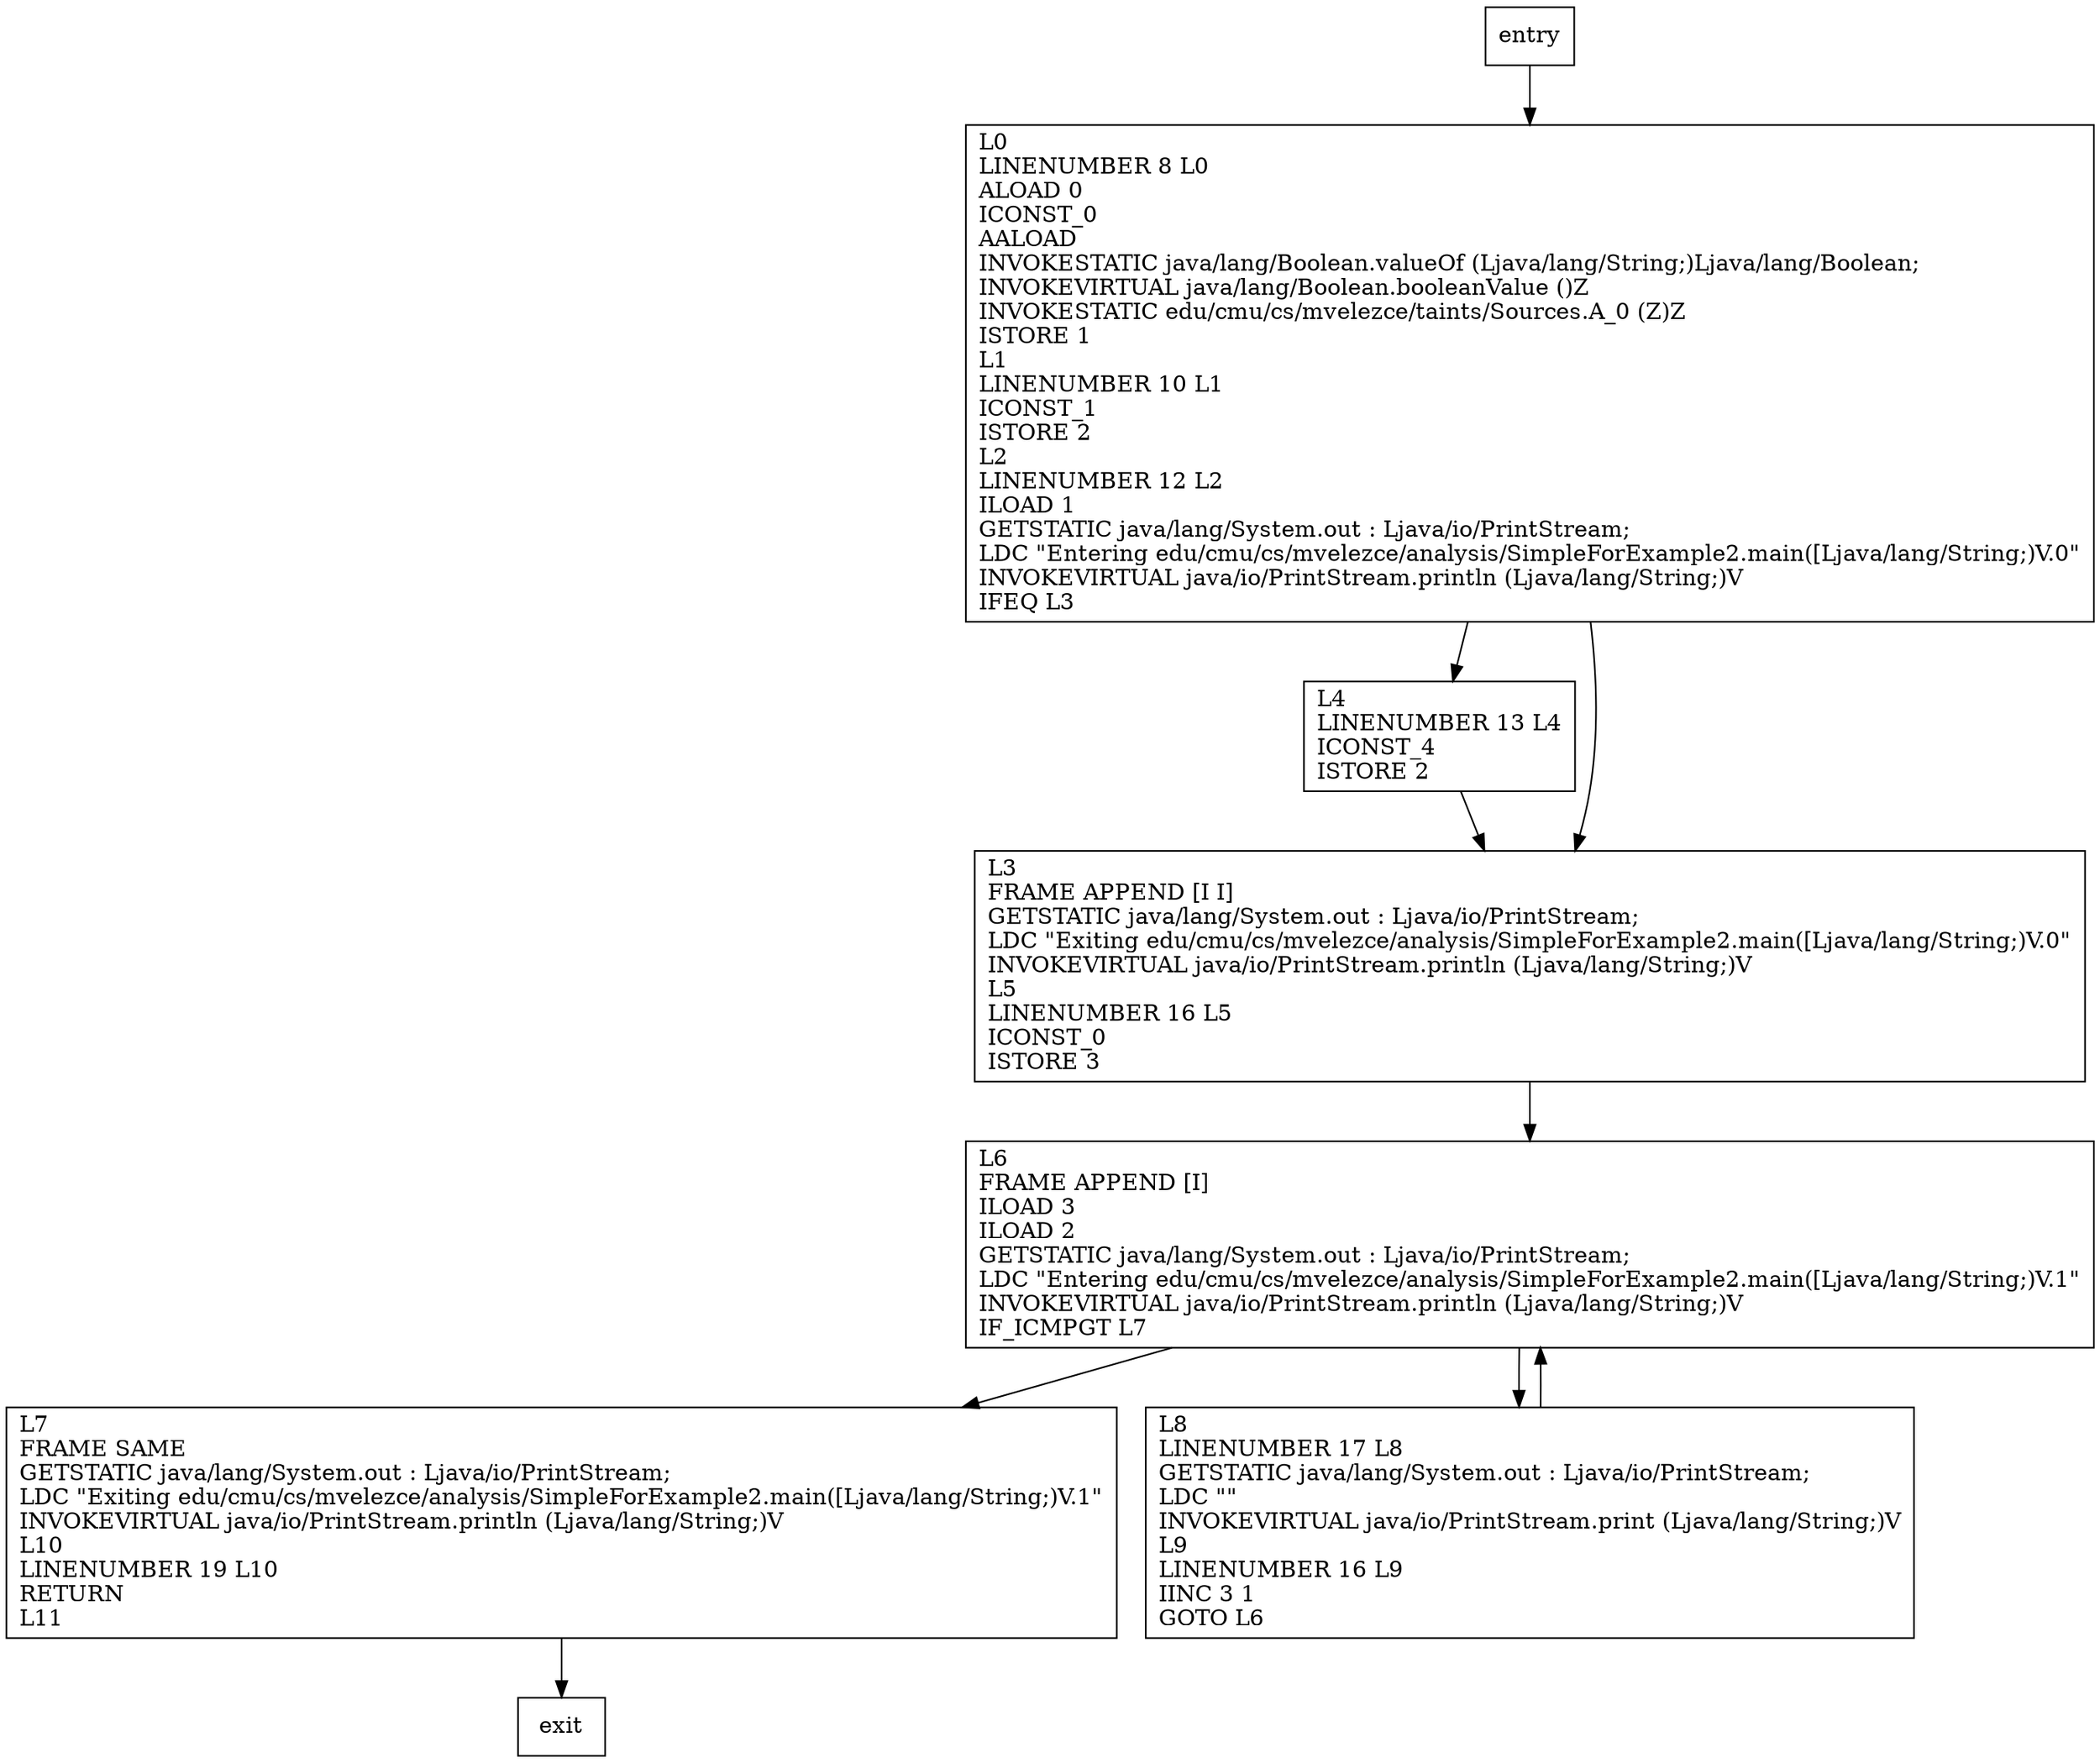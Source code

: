 digraph main {
node [shape=record];
1516384232 [label="L4\lLINENUMBER 13 L4\lICONST_4\lISTORE 2\l"];
168555122 [label="L7\lFRAME SAME\lGETSTATIC java/lang/System.out : Ljava/io/PrintStream;\lLDC \"Exiting edu/cmu/cs/mvelezce/analysis/SimpleForExample2.main([Ljava/lang/String;)V.1\"\lINVOKEVIRTUAL java/io/PrintStream.println (Ljava/lang/String;)V\lL10\lLINENUMBER 19 L10\lRETURN\lL11\l"];
481947474 [label="L0\lLINENUMBER 8 L0\lALOAD 0\lICONST_0\lAALOAD\lINVOKESTATIC java/lang/Boolean.valueOf (Ljava/lang/String;)Ljava/lang/Boolean;\lINVOKEVIRTUAL java/lang/Boolean.booleanValue ()Z\lINVOKESTATIC edu/cmu/cs/mvelezce/taints/Sources.A_0 (Z)Z\lISTORE 1\lL1\lLINENUMBER 10 L1\lICONST_1\lISTORE 2\lL2\lLINENUMBER 12 L2\lILOAD 1\lGETSTATIC java/lang/System.out : Ljava/io/PrintStream;\lLDC \"Entering edu/cmu/cs/mvelezce/analysis/SimpleForExample2.main([Ljava/lang/String;)V.0\"\lINVOKEVIRTUAL java/io/PrintStream.println (Ljava/lang/String;)V\lIFEQ L3\l"];
1492325929 [label="L3\lFRAME APPEND [I I]\lGETSTATIC java/lang/System.out : Ljava/io/PrintStream;\lLDC \"Exiting edu/cmu/cs/mvelezce/analysis/SimpleForExample2.main([Ljava/lang/String;)V.0\"\lINVOKEVIRTUAL java/io/PrintStream.println (Ljava/lang/String;)V\lL5\lLINENUMBER 16 L5\lICONST_0\lISTORE 3\l"];
307046074 [label="L6\lFRAME APPEND [I]\lILOAD 3\lILOAD 2\lGETSTATIC java/lang/System.out : Ljava/io/PrintStream;\lLDC \"Entering edu/cmu/cs/mvelezce/analysis/SimpleForExample2.main([Ljava/lang/String;)V.1\"\lINVOKEVIRTUAL java/io/PrintStream.println (Ljava/lang/String;)V\lIF_ICMPGT L7\l"];
1096648926 [label="L8\lLINENUMBER 17 L8\lGETSTATIC java/lang/System.out : Ljava/io/PrintStream;\lLDC \"\"\lINVOKEVIRTUAL java/io/PrintStream.print (Ljava/lang/String;)V\lL9\lLINENUMBER 16 L9\lIINC 3 1\lGOTO L6\l"];
entry;
exit;
entry -> 481947474;
1516384232 -> 1492325929;
168555122 -> exit;
481947474 -> 1516384232;
481947474 -> 1492325929;
1492325929 -> 307046074;
307046074 -> 168555122;
307046074 -> 1096648926;
1096648926 -> 307046074;
}
